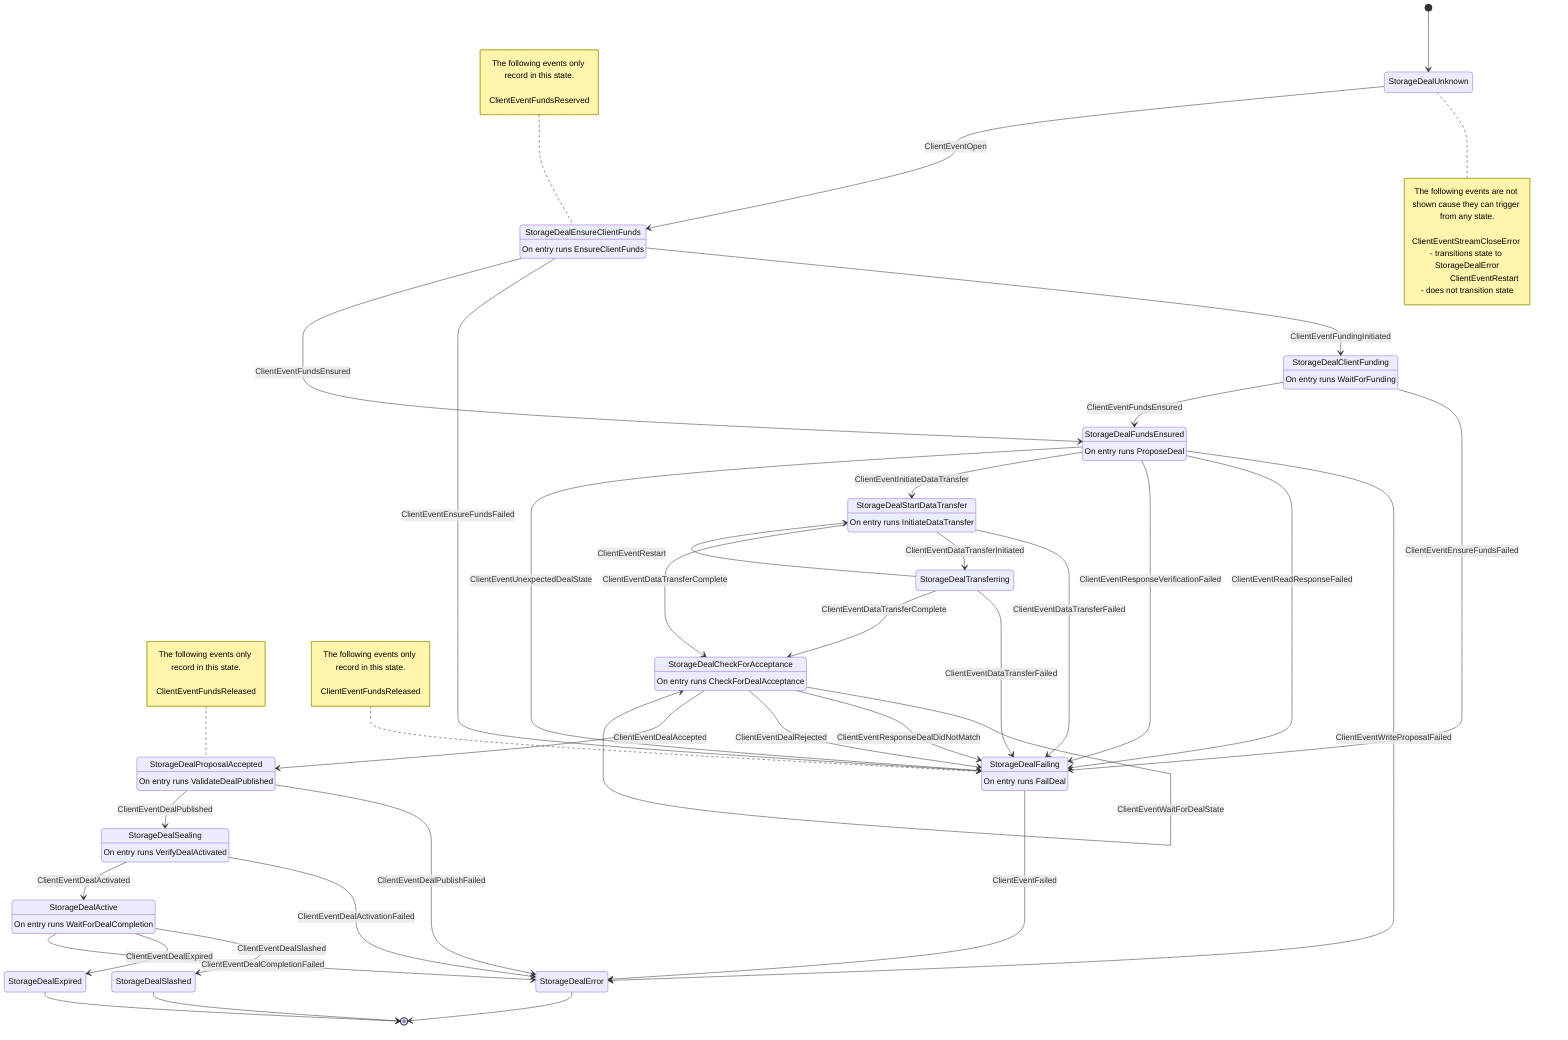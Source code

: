 stateDiagram-v2
	state "StorageDealUnknown" as 0
	state "StorageDealProposalAccepted" as 3
	state "StorageDealSealing" as 5
	state "StorageDealActive" as 7
	state "StorageDealExpired" as 8
	state "StorageDealSlashed" as 9
	state "StorageDealFailing" as 11
	state "StorageDealFundsEnsured" as 12
	state "StorageDealCheckForAcceptance" as 13
	state "StorageDealStartDataTransfer" as 16
	state "StorageDealTransferring" as 17
	state "StorageDealEnsureClientFunds" as 21
	state "StorageDealClientFunding" as 23
	state "StorageDealError" as 26
	3 : On entry runs ValidateDealPublished
	5 : On entry runs VerifyDealActivated
	7 : On entry runs WaitForDealCompletion
	11 : On entry runs FailDeal
	12 : On entry runs ProposeDeal
	13 : On entry runs CheckForDealAcceptance
	16 : On entry runs InitiateDataTransfer
	21 : On entry runs EnsureClientFunds
	23 : On entry runs WaitForFunding
	[*] --> 0
	note right of 0
		The following events are not shown cause they can trigger from any state.

		ClientEventStreamCloseError - transitions state to StorageDealError
		ClientEventRestart - does not transition state
	end note
	0 --> 21 : ClientEventOpen
	21 --> 23 : ClientEventFundingInitiated
	21 --> 11 : ClientEventEnsureFundsFailed
	23 --> 11 : ClientEventEnsureFundsFailed
	21 --> 12 : ClientEventFundsEnsured
	23 --> 12 : ClientEventFundsEnsured
	12 --> 26 : ClientEventWriteProposalFailed
	12 --> 11 : ClientEventReadResponseFailed
	12 --> 11 : ClientEventResponseVerificationFailed
	12 --> 16 : ClientEventInitiateDataTransfer
	12 --> 11 : ClientEventUnexpectedDealState
	16 --> 11 : ClientEventDataTransferFailed
	17 --> 11 : ClientEventDataTransferFailed
	16 --> 17 : ClientEventDataTransferInitiated
	16 --> 13 : ClientEventDataTransferComplete
	17 --> 13 : ClientEventDataTransferComplete
	13 --> 13 : ClientEventWaitForDealState
	13 --> 11 : ClientEventResponseDealDidNotMatch
	13 --> 11 : ClientEventDealRejected
	13 --> 3 : ClientEventDealAccepted
	3 --> 26 : ClientEventDealPublishFailed
	3 --> 5 : ClientEventDealPublished
	5 --> 26 : ClientEventDealActivationFailed
	5 --> 7 : ClientEventDealActivated
	7 --> 9 : ClientEventDealSlashed
	7 --> 8 : ClientEventDealExpired
	7 --> 26 : ClientEventDealCompletionFailed
	11 --> 26 : ClientEventFailed
	17 --> 16 : ClientEventRestart

	note left of 3 : The following events only record in this state.<br><br>ClientEventFundsReleased


	note left of 11 : The following events only record in this state.<br><br>ClientEventFundsReleased


	note left of 21 : The following events only record in this state.<br><br>ClientEventFundsReserved

	9 --> [*]
	8 --> [*]
	26 --> [*]